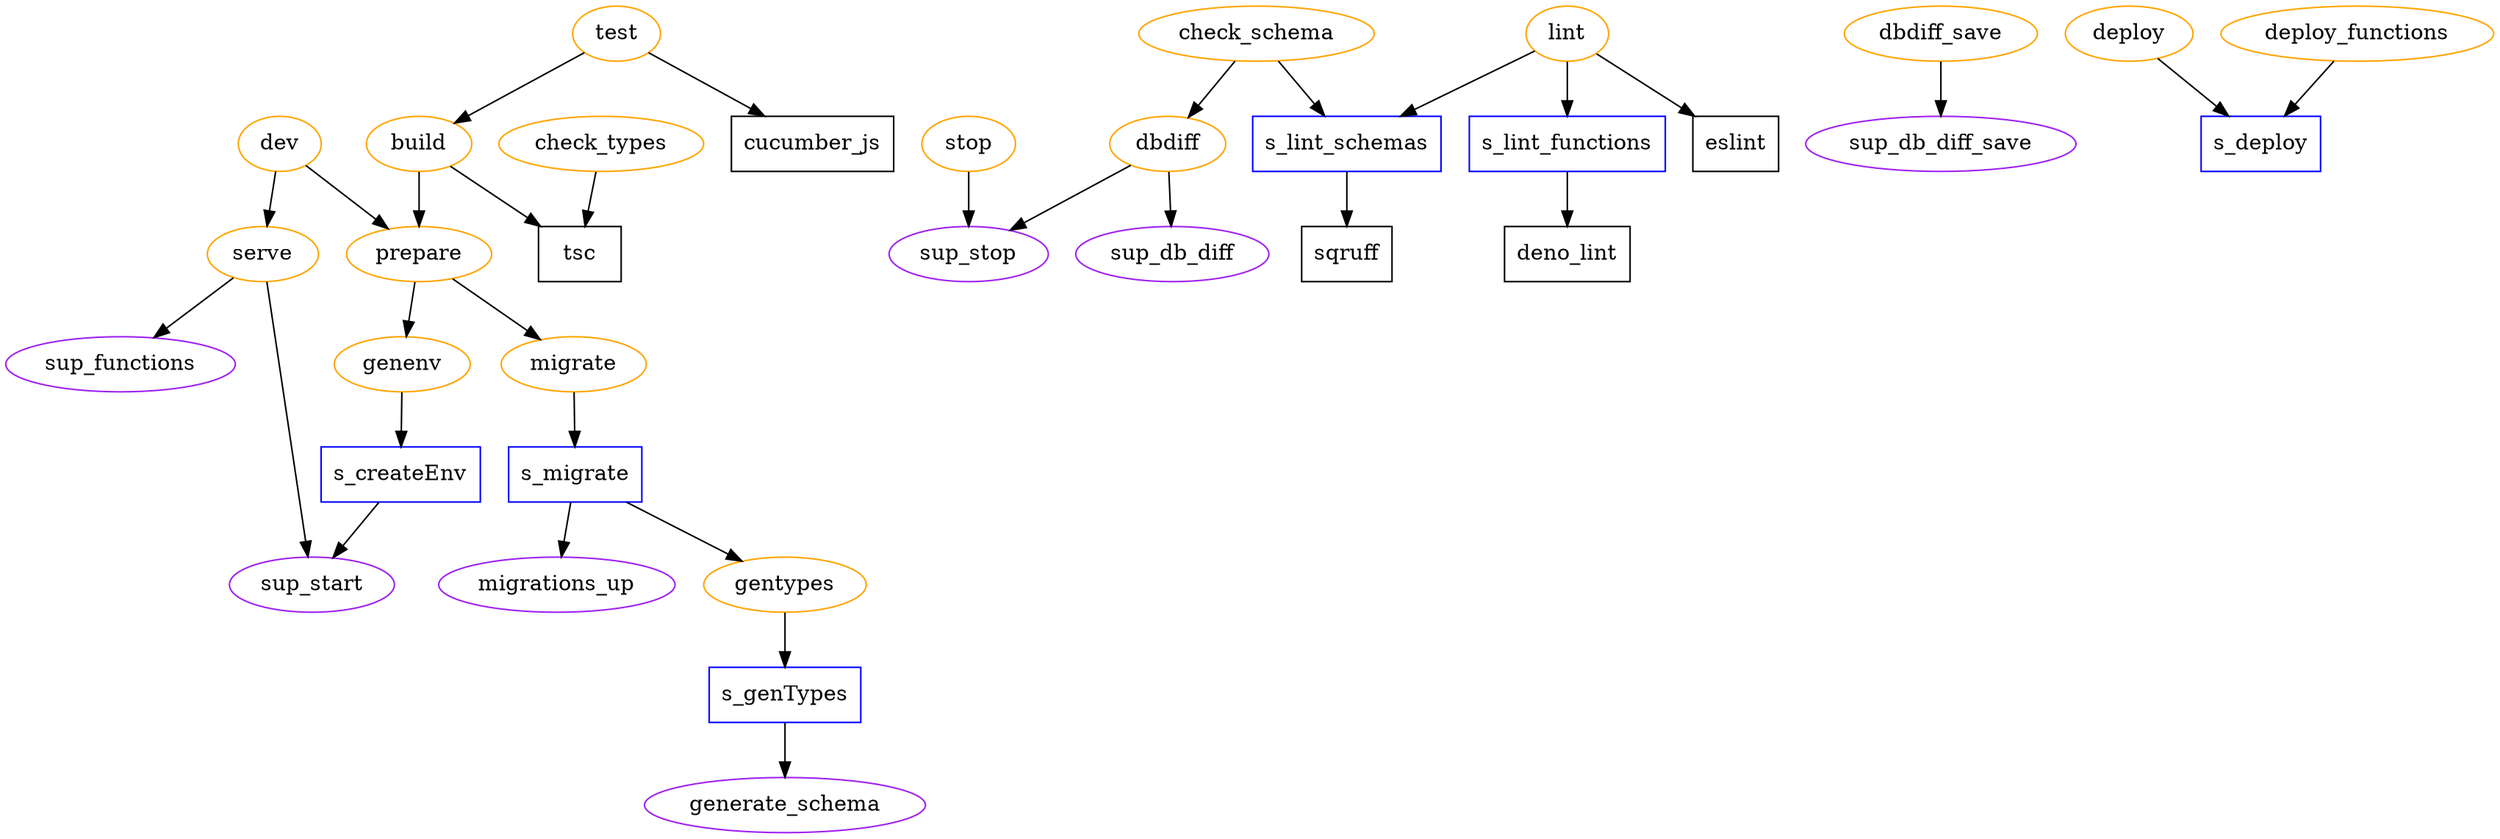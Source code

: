 DiGraph G {

/* package-level tasks */

node [color=orange]

dev
prepare
serve
stop
check_types
check_schema
lint
build
test
genenv
dbdiff
dbdiff_save
deploy
deploy_functions
migrate
gentypes

/* supabase functions */
node [color=purple]

sup_db_diff_save
sup_db_diff
sup_functions
sup_start
sup_stop
migrations_up
generate_schema



/* scripts */
node [color=blue; shape=rectangle]

s_createEnv
s_genTypes
s_migrate
s_lint_schemas
s_lint_functions
s_deploy

/* Other scripts */
node [color=black]
sqruff
deno_lint
tsc
cucumber_js

/* links */

    migrate -> s_migrate -> gentypes -> s_genTypes
    s_migrate -> migrations_up
    dev -> prepare
    dev -> serve
    prepare -> genenv
    prepare -> migrate
    serve -> sup_start
    serve -> sup_functions
    s_createEnv -> sup_start
    stop -> sup_stop
    check_types -> tsc
    check_schema -> s_lint_schemas
    check_schema -> dbdiff
    lint -> eslint
    lint -> s_lint_functions -> deno_lint
    lint -> s_lint_schemas -> sqruff
    test -> build
    test -> cucumber_js
    genenv -> s_createEnv
    dbdiff -> sup_stop
    dbdiff -> sup_db_diff
    dbdiff_save -> sup_db_diff_save
    deploy -> s_deploy
    deploy_functions -> s_deploy
    build -> prepare
    build -> tsc
    s_genTypes -> generate_schema

}
